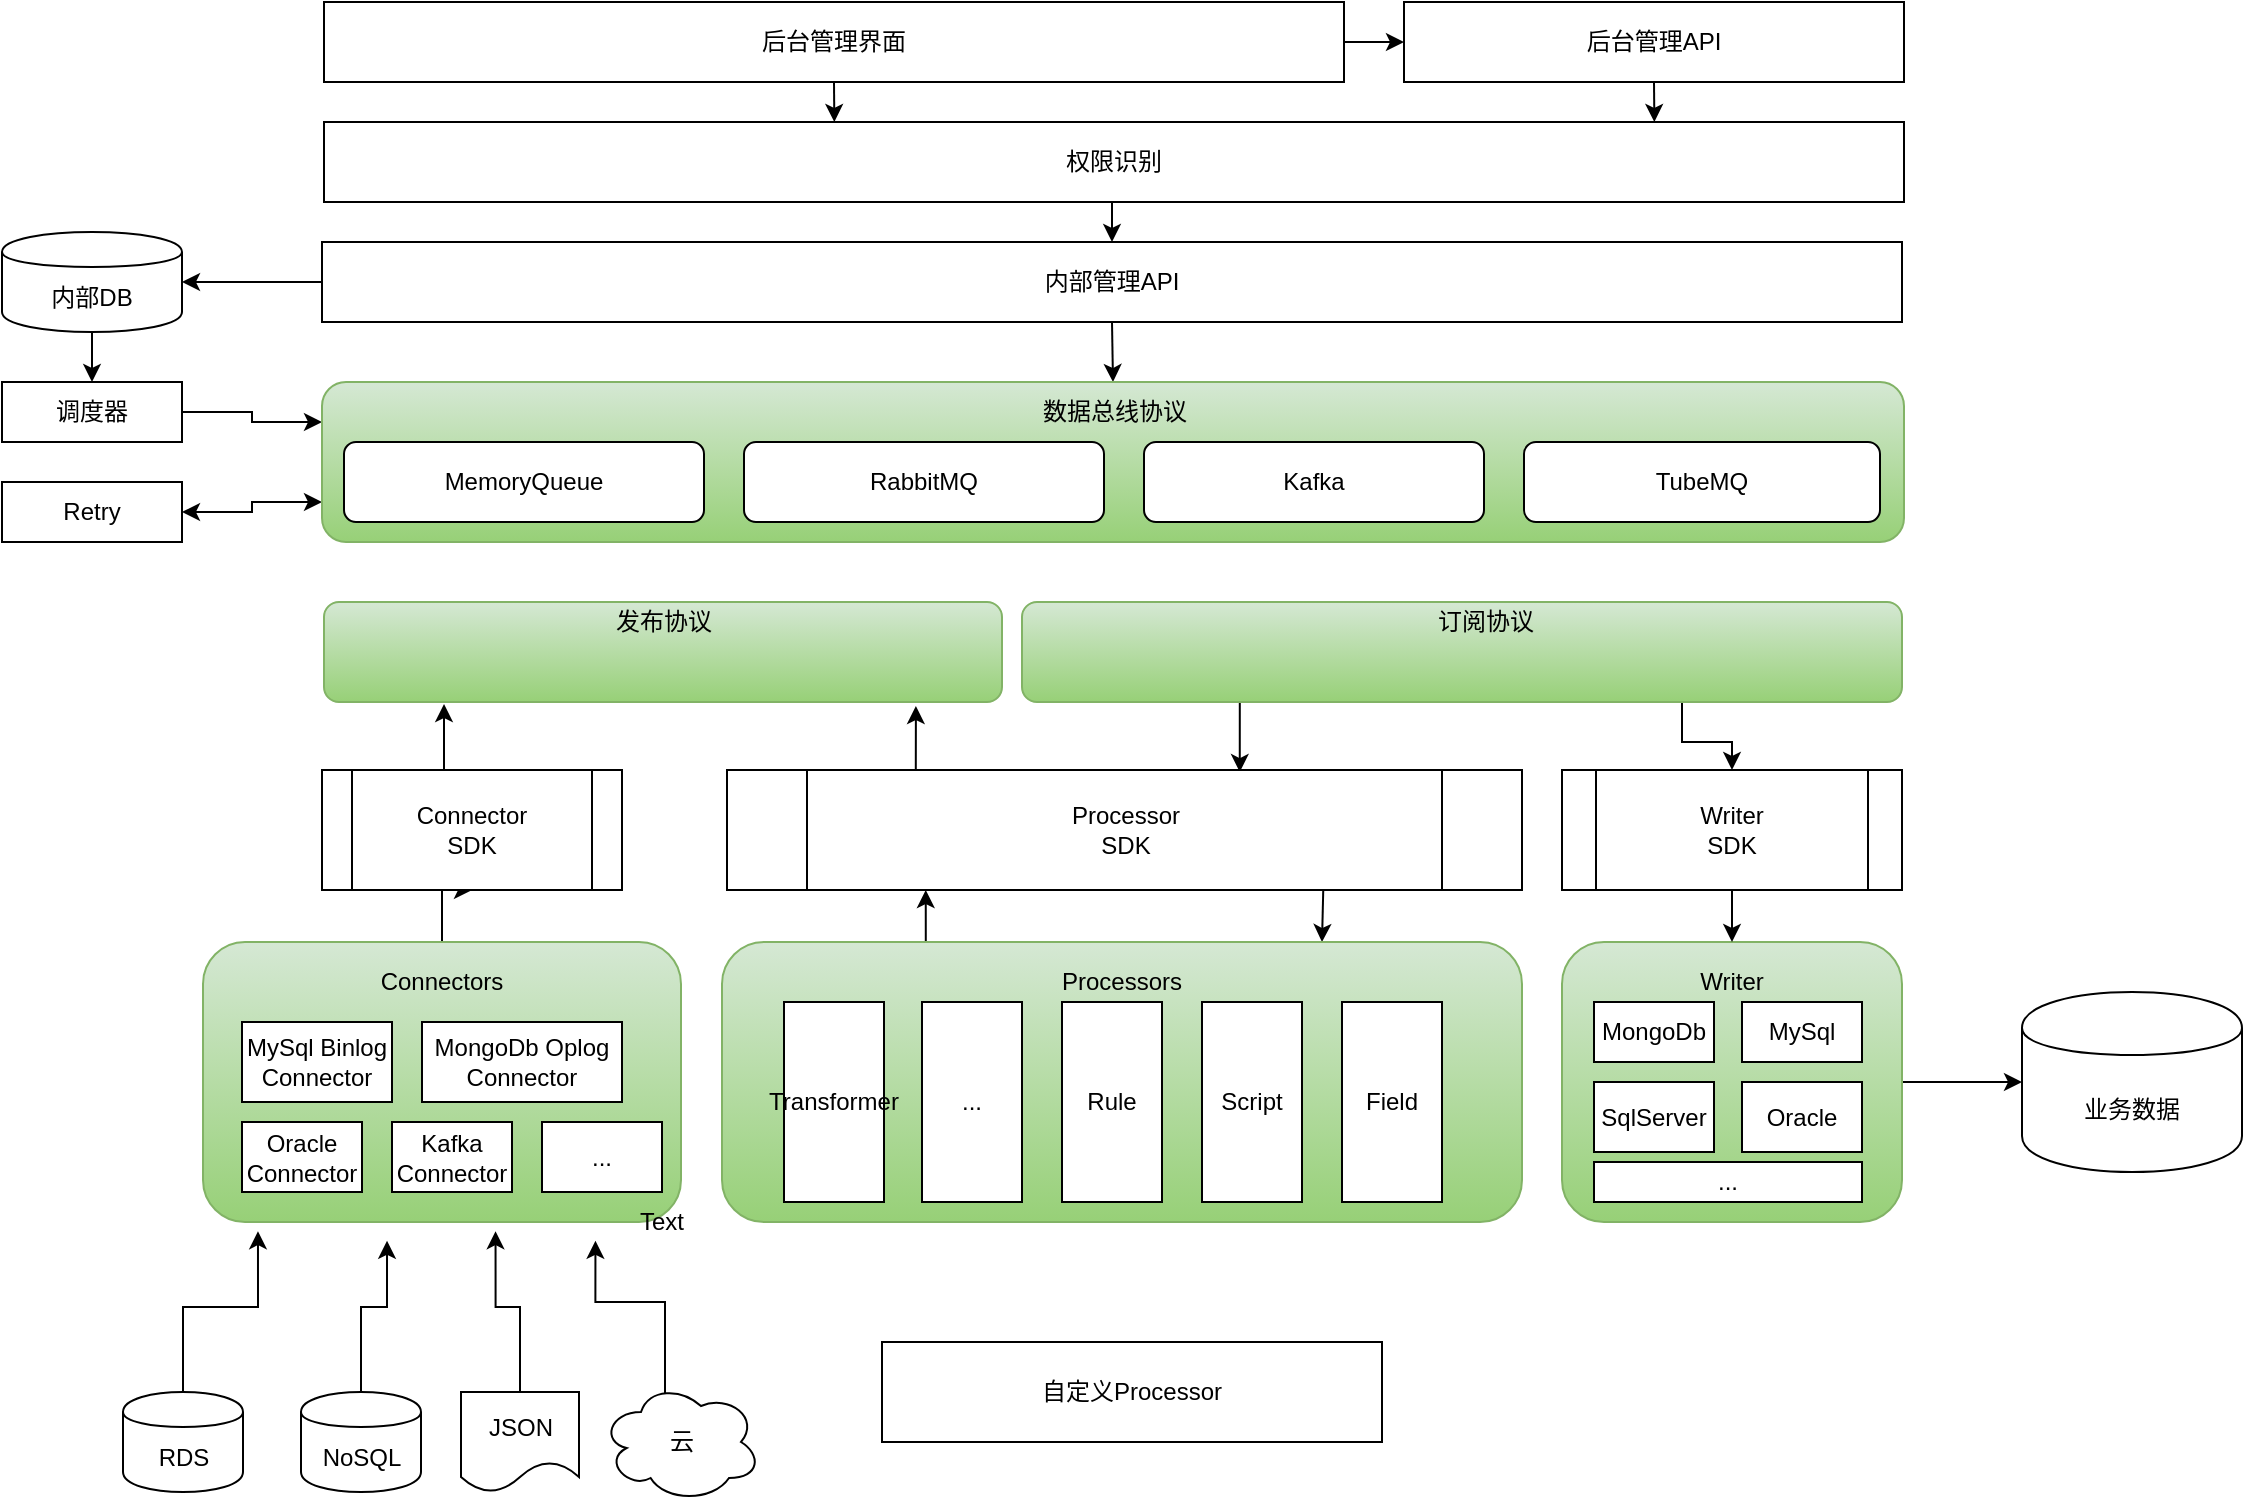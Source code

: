 <mxfile version="12.9.9" type="device"><diagram id="prtHgNgQTEPvFCAcTncT" name="Page-1"><mxGraphModel dx="852" dy="494" grid="1" gridSize="10" guides="1" tooltips="1" connect="1" arrows="1" fold="1" page="1" pageScale="1" pageWidth="1169" pageHeight="827" math="0" shadow="0"><root><mxCell id="0"/><mxCell id="1" parent="0"/><mxCell id="JDodp294kLopNiQAH1SV-3" value="" style="edgeStyle=orthogonalEdgeStyle;rounded=0;orthogonalLoop=1;jettySize=auto;html=1;" parent="1" source="JDodp294kLopNiQAH1SV-1" target="JDodp294kLopNiQAH1SV-2" edge="1"><mxGeometry relative="1" as="geometry"/></mxCell><mxCell id="JDodp294kLopNiQAH1SV-10" style="edgeStyle=orthogonalEdgeStyle;rounded=0;orthogonalLoop=1;jettySize=auto;html=1;exitX=0.5;exitY=1;exitDx=0;exitDy=0;entryX=0.323;entryY=0;entryDx=0;entryDy=0;entryPerimeter=0;" parent="1" source="JDodp294kLopNiQAH1SV-1" target="JDodp294kLopNiQAH1SV-4" edge="1"><mxGeometry relative="1" as="geometry"/></mxCell><mxCell id="JDodp294kLopNiQAH1SV-1" value="后台管理界面" style="rounded=0;whiteSpace=wrap;html=1;" parent="1" vertex="1"><mxGeometry x="201" y="30" width="510" height="40" as="geometry"/></mxCell><mxCell id="JDodp294kLopNiQAH1SV-9" style="edgeStyle=orthogonalEdgeStyle;rounded=0;orthogonalLoop=1;jettySize=auto;html=1;exitX=0.5;exitY=1;exitDx=0;exitDy=0;entryX=0.842;entryY=0;entryDx=0;entryDy=0;entryPerimeter=0;" parent="1" source="JDodp294kLopNiQAH1SV-2" target="JDodp294kLopNiQAH1SV-4" edge="1"><mxGeometry relative="1" as="geometry"/></mxCell><mxCell id="JDodp294kLopNiQAH1SV-2" value="后台管理API" style="rounded=0;whiteSpace=wrap;html=1;" parent="1" vertex="1"><mxGeometry x="741" y="30" width="250" height="40" as="geometry"/></mxCell><mxCell id="JDodp294kLopNiQAH1SV-13" style="edgeStyle=orthogonalEdgeStyle;rounded=0;orthogonalLoop=1;jettySize=auto;html=1;exitX=0.5;exitY=1;exitDx=0;exitDy=0;entryX=0.5;entryY=0;entryDx=0;entryDy=0;" parent="1" source="JDodp294kLopNiQAH1SV-4" target="JDodp294kLopNiQAH1SV-11" edge="1"><mxGeometry relative="1" as="geometry"/></mxCell><mxCell id="JDodp294kLopNiQAH1SV-4" value="权限识别" style="rounded=0;whiteSpace=wrap;html=1;" parent="1" vertex="1"><mxGeometry x="201" y="90" width="790" height="40" as="geometry"/></mxCell><mxCell id="JDodp294kLopNiQAH1SV-16" style="edgeStyle=orthogonalEdgeStyle;rounded=0;orthogonalLoop=1;jettySize=auto;html=1;exitX=0.5;exitY=1;exitDx=0;exitDy=0;entryX=0.5;entryY=0;entryDx=0;entryDy=0;" parent="1" source="JDodp294kLopNiQAH1SV-11" target="JDodp294kLopNiQAH1SV-15" edge="1"><mxGeometry relative="1" as="geometry"/></mxCell><mxCell id="JDodp294kLopNiQAH1SV-36" style="edgeStyle=orthogonalEdgeStyle;rounded=0;orthogonalLoop=1;jettySize=auto;html=1;exitX=0;exitY=0.5;exitDx=0;exitDy=0;entryX=1;entryY=0.5;entryDx=0;entryDy=0;" parent="1" source="JDodp294kLopNiQAH1SV-11" target="JDodp294kLopNiQAH1SV-34" edge="1"><mxGeometry relative="1" as="geometry"/></mxCell><mxCell id="JDodp294kLopNiQAH1SV-11" value="内部管理API" style="rounded=0;whiteSpace=wrap;html=1;" parent="1" vertex="1"><mxGeometry x="200" y="150" width="790" height="40" as="geometry"/></mxCell><mxCell id="JDodp294kLopNiQAH1SV-30" value="" style="rounded=1;whiteSpace=wrap;html=1;gradientColor=#97d077;fillColor=#d5e8d4;strokeColor=#82b366;" parent="1" vertex="1"><mxGeometry x="201" y="330" width="339" height="50" as="geometry"/></mxCell><mxCell id="JDodp294kLopNiQAH1SV-39" style="edgeStyle=orthogonalEdgeStyle;rounded=0;orthogonalLoop=1;jettySize=auto;html=1;exitX=1;exitY=0.5;exitDx=0;exitDy=0;entryX=0;entryY=0.25;entryDx=0;entryDy=0;" parent="1" source="JDodp294kLopNiQAH1SV-31" target="JDodp294kLopNiQAH1SV-15" edge="1"><mxGeometry relative="1" as="geometry"><mxPoint x="190" y="240" as="targetPoint"/></mxGeometry></mxCell><mxCell id="JDodp294kLopNiQAH1SV-31" value="调度器" style="rounded=0;whiteSpace=wrap;html=1;" parent="1" vertex="1"><mxGeometry x="40" y="220" width="90" height="30" as="geometry"/></mxCell><mxCell id="JDodp294kLopNiQAH1SV-37" style="edgeStyle=orthogonalEdgeStyle;rounded=0;orthogonalLoop=1;jettySize=auto;html=1;exitX=0.5;exitY=1;exitDx=0;exitDy=0;entryX=0.5;entryY=0;entryDx=0;entryDy=0;" parent="1" source="JDodp294kLopNiQAH1SV-34" target="JDodp294kLopNiQAH1SV-31" edge="1"><mxGeometry relative="1" as="geometry"/></mxCell><mxCell id="JDodp294kLopNiQAH1SV-34" value="内部DB" style="shape=cylinder;whiteSpace=wrap;html=1;boundedLbl=1;backgroundOutline=1;" parent="1" vertex="1"><mxGeometry x="40" y="145" width="90" height="50" as="geometry"/></mxCell><mxCell id="JDodp294kLopNiQAH1SV-64" style="edgeStyle=orthogonalEdgeStyle;rounded=0;orthogonalLoop=1;jettySize=auto;html=1;exitX=0.25;exitY=0;exitDx=0;exitDy=0;entryX=0.5;entryY=1;entryDx=0;entryDy=0;startArrow=none;startFill=0;" parent="1" source="JDodp294kLopNiQAH1SV-40" target="JDodp294kLopNiQAH1SV-60" edge="1"><mxGeometry relative="1" as="geometry"><Array as="points"><mxPoint x="260" y="550"/></Array></mxGeometry></mxCell><mxCell id="JDodp294kLopNiQAH1SV-40" value="" style="rounded=1;whiteSpace=wrap;html=1;gradientColor=#97d077;fillColor=#d5e8d4;strokeColor=#82b366;" parent="1" vertex="1"><mxGeometry x="140.5" y="500" width="239" height="140" as="geometry"/></mxCell><mxCell id="JDodp294kLopNiQAH1SV-42" value="发布协议" style="text;html=1;strokeColor=none;fillColor=none;align=center;verticalAlign=middle;whiteSpace=wrap;rounded=0;" parent="1" vertex="1"><mxGeometry x="338.5" y="330" width="64" height="20" as="geometry"/></mxCell><mxCell id="JDodp294kLopNiQAH1SV-45" style="edgeStyle=orthogonalEdgeStyle;rounded=0;orthogonalLoop=1;jettySize=auto;html=1;exitX=0.5;exitY=1;exitDx=0;exitDy=0;" parent="1" edge="1"><mxGeometry relative="1" as="geometry"><mxPoint x="85" y="310" as="sourcePoint"/><mxPoint x="85" y="310" as="targetPoint"/></mxGeometry></mxCell><mxCell id="JDodp294kLopNiQAH1SV-48" style="edgeStyle=orthogonalEdgeStyle;rounded=0;orthogonalLoop=1;jettySize=auto;html=1;exitX=1;exitY=0.5;exitDx=0;exitDy=0;entryX=0;entryY=0.75;entryDx=0;entryDy=0;startArrow=classic;startFill=1;" parent="1" source="JDodp294kLopNiQAH1SV-47" target="JDodp294kLopNiQAH1SV-15" edge="1"><mxGeometry relative="1" as="geometry"/></mxCell><mxCell id="JDodp294kLopNiQAH1SV-47" value="Retry" style="rounded=0;whiteSpace=wrap;html=1;" parent="1" vertex="1"><mxGeometry x="40" y="270" width="90" height="30" as="geometry"/></mxCell><mxCell id="JDodp294kLopNiQAH1SV-51" value="" style="group" parent="1" vertex="1" connectable="0"><mxGeometry x="100.5" y="720" width="319" height="60" as="geometry"/></mxCell><mxCell id="JDodp294kLopNiQAH1SV-25" value="RDS" style="shape=cylinder;whiteSpace=wrap;html=1;boundedLbl=1;backgroundOutline=1;" parent="JDodp294kLopNiQAH1SV-51" vertex="1"><mxGeometry y="5" width="60" height="50" as="geometry"/></mxCell><mxCell id="JDodp294kLopNiQAH1SV-26" value="NoSQL" style="shape=cylinder;whiteSpace=wrap;html=1;boundedLbl=1;backgroundOutline=1;" parent="JDodp294kLopNiQAH1SV-51" vertex="1"><mxGeometry x="89" y="5" width="60" height="50" as="geometry"/></mxCell><mxCell id="JDodp294kLopNiQAH1SV-49" value="JSON" style="shape=document;whiteSpace=wrap;html=1;boundedLbl=1;" parent="JDodp294kLopNiQAH1SV-51" vertex="1"><mxGeometry x="169" y="5" width="59" height="50" as="geometry"/></mxCell><mxCell id="JDodp294kLopNiQAH1SV-50" value="云" style="ellipse;shape=cloud;whiteSpace=wrap;html=1;" parent="JDodp294kLopNiQAH1SV-51" vertex="1"><mxGeometry x="239" width="80" height="60" as="geometry"/></mxCell><mxCell id="JDodp294kLopNiQAH1SV-52" value="" style="group" parent="1" vertex="1" connectable="0"><mxGeometry x="200" y="220" width="791" height="80" as="geometry"/></mxCell><mxCell id="JDodp294kLopNiQAH1SV-15" value="" style="rounded=1;whiteSpace=wrap;html=1;fillColor=#d5e8d4;strokeColor=#82b366;gradientColor=#97d077;labelPosition=center;verticalLabelPosition=top;align=center;verticalAlign=bottom;" parent="JDodp294kLopNiQAH1SV-52" vertex="1"><mxGeometry width="791" height="80" as="geometry"/></mxCell><mxCell id="JDodp294kLopNiQAH1SV-17" value="RabbitMQ" style="rounded=1;whiteSpace=wrap;html=1;" parent="JDodp294kLopNiQAH1SV-52" vertex="1"><mxGeometry x="211" y="30" width="180" height="40" as="geometry"/></mxCell><mxCell id="JDodp294kLopNiQAH1SV-18" value="Kafka" style="rounded=1;whiteSpace=wrap;html=1;" parent="JDodp294kLopNiQAH1SV-52" vertex="1"><mxGeometry x="411" y="30" width="170" height="40" as="geometry"/></mxCell><mxCell id="JDodp294kLopNiQAH1SV-19" value="TubeMQ" style="rounded=1;whiteSpace=wrap;html=1;" parent="JDodp294kLopNiQAH1SV-52" vertex="1"><mxGeometry x="601" y="30" width="178" height="40" as="geometry"/></mxCell><mxCell id="JDodp294kLopNiQAH1SV-20" value="数据总线协议" style="text;html=1;strokeColor=none;fillColor=none;align=center;verticalAlign=middle;whiteSpace=wrap;rounded=0;" parent="JDodp294kLopNiQAH1SV-52" vertex="1"><mxGeometry x="352.5" y="5" width="87" height="20" as="geometry"/></mxCell><mxCell id="JDodp294kLopNiQAH1SV-29" value="MemoryQueue" style="rounded=1;whiteSpace=wrap;html=1;" parent="JDodp294kLopNiQAH1SV-52" vertex="1"><mxGeometry x="11" y="30" width="180" height="40" as="geometry"/></mxCell><mxCell id="JDodp294kLopNiQAH1SV-86" style="edgeStyle=orthogonalEdgeStyle;rounded=0;orthogonalLoop=1;jettySize=auto;html=1;exitX=0.25;exitY=1;exitDx=0;exitDy=0;entryX=0.645;entryY=0.017;entryDx=0;entryDy=0;entryPerimeter=0;startArrow=none;startFill=0;" parent="1" source="JDodp294kLopNiQAH1SV-53" target="JDodp294kLopNiQAH1SV-65" edge="1"><mxGeometry relative="1" as="geometry"/></mxCell><mxCell id="JDodp294kLopNiQAH1SV-88" style="edgeStyle=orthogonalEdgeStyle;rounded=0;orthogonalLoop=1;jettySize=auto;html=1;exitX=0.75;exitY=1;exitDx=0;exitDy=0;entryX=0.5;entryY=0;entryDx=0;entryDy=0;startArrow=none;startFill=0;" parent="1" source="JDodp294kLopNiQAH1SV-53" target="JDodp294kLopNiQAH1SV-83" edge="1"><mxGeometry relative="1" as="geometry"/></mxCell><mxCell id="JDodp294kLopNiQAH1SV-53" value="" style="rounded=1;whiteSpace=wrap;html=1;gradientColor=#97d077;fillColor=#d5e8d4;strokeColor=#82b366;" parent="1" vertex="1"><mxGeometry x="550" y="330" width="440" height="50" as="geometry"/></mxCell><mxCell id="JDodp294kLopNiQAH1SV-54" value="订阅协议" style="text;html=1;strokeColor=none;fillColor=none;align=center;verticalAlign=middle;whiteSpace=wrap;rounded=0;" parent="1" vertex="1"><mxGeometry x="750" y="330" width="64" height="20" as="geometry"/></mxCell><mxCell id="JDodp294kLopNiQAH1SV-55" style="edgeStyle=orthogonalEdgeStyle;rounded=0;orthogonalLoop=1;jettySize=auto;html=1;exitX=0.5;exitY=0;exitDx=0;exitDy=0;entryX=0.115;entryY=1.033;entryDx=0;entryDy=0;entryPerimeter=0;startArrow=none;startFill=0;" parent="1" source="JDodp294kLopNiQAH1SV-25" target="JDodp294kLopNiQAH1SV-40" edge="1"><mxGeometry relative="1" as="geometry"/></mxCell><mxCell id="JDodp294kLopNiQAH1SV-56" style="edgeStyle=orthogonalEdgeStyle;rounded=0;orthogonalLoop=1;jettySize=auto;html=1;exitX=0.5;exitY=0;exitDx=0;exitDy=0;entryX=0.385;entryY=1.067;entryDx=0;entryDy=0;entryPerimeter=0;startArrow=none;startFill=0;" parent="1" source="JDodp294kLopNiQAH1SV-26" target="JDodp294kLopNiQAH1SV-40" edge="1"><mxGeometry relative="1" as="geometry"/></mxCell><mxCell id="JDodp294kLopNiQAH1SV-57" style="edgeStyle=orthogonalEdgeStyle;rounded=0;orthogonalLoop=1;jettySize=auto;html=1;exitX=0.5;exitY=0;exitDx=0;exitDy=0;entryX=0.612;entryY=1.033;entryDx=0;entryDy=0;entryPerimeter=0;startArrow=none;startFill=0;" parent="1" source="JDodp294kLopNiQAH1SV-49" target="JDodp294kLopNiQAH1SV-40" edge="1"><mxGeometry relative="1" as="geometry"/></mxCell><mxCell id="JDodp294kLopNiQAH1SV-59" style="edgeStyle=orthogonalEdgeStyle;rounded=0;orthogonalLoop=1;jettySize=auto;html=1;exitX=0.4;exitY=0.1;exitDx=0;exitDy=0;exitPerimeter=0;entryX=0.821;entryY=1.067;entryDx=0;entryDy=0;entryPerimeter=0;startArrow=none;startFill=0;" parent="1" source="JDodp294kLopNiQAH1SV-50" target="JDodp294kLopNiQAH1SV-40" edge="1"><mxGeometry relative="1" as="geometry"/></mxCell><mxCell id="JDodp294kLopNiQAH1SV-63" style="edgeStyle=orthogonalEdgeStyle;rounded=0;orthogonalLoop=1;jettySize=auto;html=1;exitX=0.5;exitY=0;exitDx=0;exitDy=0;entryX=0.177;entryY=1.02;entryDx=0;entryDy=0;entryPerimeter=0;startArrow=none;startFill=0;" parent="1" source="JDodp294kLopNiQAH1SV-60" target="JDodp294kLopNiQAH1SV-30" edge="1"><mxGeometry relative="1" as="geometry"/></mxCell><mxCell id="JDodp294kLopNiQAH1SV-60" value="Connector&lt;br&gt;SDK" style="shape=process;whiteSpace=wrap;html=1;backgroundOutline=1;" parent="1" vertex="1"><mxGeometry x="200" y="414" width="150" height="60" as="geometry"/></mxCell><mxCell id="JDodp294kLopNiQAH1SV-87" style="edgeStyle=orthogonalEdgeStyle;rounded=0;orthogonalLoop=1;jettySize=auto;html=1;exitX=0.25;exitY=0;exitDx=0;exitDy=0;entryX=0.873;entryY=1.04;entryDx=0;entryDy=0;entryPerimeter=0;startArrow=none;startFill=0;" parent="1" source="JDodp294kLopNiQAH1SV-65" target="JDodp294kLopNiQAH1SV-30" edge="1"><mxGeometry relative="1" as="geometry"/></mxCell><mxCell id="JDodp294kLopNiQAH1SV-90" style="edgeStyle=orthogonalEdgeStyle;rounded=0;orthogonalLoop=1;jettySize=auto;html=1;exitX=0.75;exitY=1;exitDx=0;exitDy=0;entryX=0.75;entryY=0;entryDx=0;entryDy=0;startArrow=none;startFill=0;" parent="1" source="JDodp294kLopNiQAH1SV-65" target="JDodp294kLopNiQAH1SV-70" edge="1"><mxGeometry relative="1" as="geometry"/></mxCell><mxCell id="JDodp294kLopNiQAH1SV-65" value="Processor&lt;br&gt;SDK" style="shape=process;whiteSpace=wrap;html=1;backgroundOutline=1;" parent="1" vertex="1"><mxGeometry x="402.5" y="414" width="397.5" height="60" as="geometry"/></mxCell><mxCell id="JDodp294kLopNiQAH1SV-91" style="edgeStyle=orthogonalEdgeStyle;rounded=0;orthogonalLoop=1;jettySize=auto;html=1;exitX=0.25;exitY=0;exitDx=0;exitDy=0;entryX=0.25;entryY=1;entryDx=0;entryDy=0;startArrow=none;startFill=0;" parent="1" source="JDodp294kLopNiQAH1SV-70" target="JDodp294kLopNiQAH1SV-65" edge="1"><mxGeometry relative="1" as="geometry"/></mxCell><mxCell id="JDodp294kLopNiQAH1SV-70" value="" style="rounded=1;whiteSpace=wrap;html=1;gradientColor=#97d077;fillColor=#d5e8d4;strokeColor=#82b366;" parent="1" vertex="1"><mxGeometry x="400" y="500" width="400" height="140" as="geometry"/></mxCell><mxCell id="JDodp294kLopNiQAH1SV-71" value="Text" style="text;html=1;strokeColor=none;fillColor=none;align=center;verticalAlign=middle;whiteSpace=wrap;rounded=0;" parent="1" vertex="1"><mxGeometry x="350" y="630" width="40" height="20" as="geometry"/></mxCell><mxCell id="JDodp294kLopNiQAH1SV-72" value="Connectors" style="text;html=1;strokeColor=none;fillColor=none;align=center;verticalAlign=middle;whiteSpace=wrap;rounded=0;" parent="1" vertex="1"><mxGeometry x="240" y="510" width="40" height="20" as="geometry"/></mxCell><mxCell id="JDodp294kLopNiQAH1SV-74" value="MySql Binlog&lt;br&gt;Connector" style="rounded=0;whiteSpace=wrap;html=1;" parent="1" vertex="1"><mxGeometry x="160" y="540" width="75" height="40" as="geometry"/></mxCell><mxCell id="JDodp294kLopNiQAH1SV-75" value="MongoDb Oplog&lt;br&gt;Connector" style="rounded=0;whiteSpace=wrap;html=1;" parent="1" vertex="1"><mxGeometry x="250" y="540" width="100" height="40" as="geometry"/></mxCell><mxCell id="JDodp294kLopNiQAH1SV-76" value="Oracle&lt;br&gt;Connector" style="rounded=0;whiteSpace=wrap;html=1;" parent="1" vertex="1"><mxGeometry x="160" y="590" width="60" height="35" as="geometry"/></mxCell><mxCell id="JDodp294kLopNiQAH1SV-78" value="Kafka&lt;br&gt;Connector" style="rounded=0;whiteSpace=wrap;html=1;" parent="1" vertex="1"><mxGeometry x="235" y="590" width="60" height="35" as="geometry"/></mxCell><mxCell id="JDodp294kLopNiQAH1SV-79" value="..." style="rounded=0;whiteSpace=wrap;html=1;" parent="1" vertex="1"><mxGeometry x="310" y="590" width="60" height="35" as="geometry"/></mxCell><mxCell id="JDodp294kLopNiQAH1SV-80" value="业务数据" style="shape=cylinder;whiteSpace=wrap;html=1;boundedLbl=1;backgroundOutline=1;" parent="1" vertex="1"><mxGeometry x="1050" y="525" width="110" height="90" as="geometry"/></mxCell><mxCell id="JDodp294kLopNiQAH1SV-82" style="edgeStyle=orthogonalEdgeStyle;rounded=0;orthogonalLoop=1;jettySize=auto;html=1;exitX=1;exitY=0.5;exitDx=0;exitDy=0;entryX=0;entryY=0.5;entryDx=0;entryDy=0;startArrow=none;startFill=0;" parent="1" source="JDodp294kLopNiQAH1SV-81" target="JDodp294kLopNiQAH1SV-80" edge="1"><mxGeometry relative="1" as="geometry"/></mxCell><mxCell id="JDodp294kLopNiQAH1SV-81" value="" style="rounded=1;whiteSpace=wrap;html=1;gradientColor=#97d077;fillColor=#d5e8d4;strokeColor=#82b366;" parent="1" vertex="1"><mxGeometry x="820" y="500" width="170" height="140" as="geometry"/></mxCell><mxCell id="JDodp294kLopNiQAH1SV-89" style="edgeStyle=orthogonalEdgeStyle;rounded=0;orthogonalLoop=1;jettySize=auto;html=1;exitX=0.5;exitY=1;exitDx=0;exitDy=0;entryX=0.5;entryY=0;entryDx=0;entryDy=0;startArrow=none;startFill=0;" parent="1" source="JDodp294kLopNiQAH1SV-83" target="JDodp294kLopNiQAH1SV-81" edge="1"><mxGeometry relative="1" as="geometry"/></mxCell><mxCell id="JDodp294kLopNiQAH1SV-83" value="Writer&lt;br&gt;SDK" style="shape=process;whiteSpace=wrap;html=1;backgroundOutline=1;" parent="1" vertex="1"><mxGeometry x="820" y="414" width="170" height="60" as="geometry"/></mxCell><mxCell id="JDodp294kLopNiQAH1SV-92" value="自定义Processor" style="rounded=0;whiteSpace=wrap;html=1;" parent="1" vertex="1"><mxGeometry x="480" y="700" width="250" height="50" as="geometry"/></mxCell><mxCell id="JDodp294kLopNiQAH1SV-93" value="Processors" style="text;html=1;strokeColor=none;fillColor=none;align=center;verticalAlign=middle;whiteSpace=wrap;rounded=0;" parent="1" vertex="1"><mxGeometry x="580" y="510" width="40" height="20" as="geometry"/></mxCell><mxCell id="JDodp294kLopNiQAH1SV-94" value="Writer" style="text;html=1;strokeColor=none;fillColor=none;align=center;verticalAlign=middle;whiteSpace=wrap;rounded=0;" parent="1" vertex="1"><mxGeometry x="885" y="510" width="40" height="20" as="geometry"/></mxCell><mxCell id="JDodp294kLopNiQAH1SV-95" value="MongoDb" style="rounded=0;whiteSpace=wrap;html=1;" parent="1" vertex="1"><mxGeometry x="836" y="530" width="60" height="30" as="geometry"/></mxCell><mxCell id="JDodp294kLopNiQAH1SV-97" value="MySql" style="rounded=0;whiteSpace=wrap;html=1;" parent="1" vertex="1"><mxGeometry x="910" y="530" width="60" height="30" as="geometry"/></mxCell><mxCell id="JDodp294kLopNiQAH1SV-98" value="SqlServer" style="rounded=0;whiteSpace=wrap;html=1;" parent="1" vertex="1"><mxGeometry x="836" y="570" width="60" height="35" as="geometry"/></mxCell><mxCell id="JDodp294kLopNiQAH1SV-99" value="Oracle" style="rounded=0;whiteSpace=wrap;html=1;" parent="1" vertex="1"><mxGeometry x="910" y="570" width="60" height="35" as="geometry"/></mxCell><mxCell id="JDodp294kLopNiQAH1SV-100" value="..." style="rounded=0;whiteSpace=wrap;html=1;" parent="1" vertex="1"><mxGeometry x="836" y="610" width="134" height="20" as="geometry"/></mxCell><mxCell id="JDodp294kLopNiQAH1SV-101" value="Field" style="rounded=0;whiteSpace=wrap;html=1;" parent="1" vertex="1"><mxGeometry x="710" y="530" width="50" height="100" as="geometry"/></mxCell><mxCell id="JDodp294kLopNiQAH1SV-102" value="Rule" style="rounded=0;whiteSpace=wrap;html=1;" parent="1" vertex="1"><mxGeometry x="570" y="530" width="50" height="100" as="geometry"/></mxCell><mxCell id="JDodp294kLopNiQAH1SV-105" value="Script" style="rounded=0;whiteSpace=wrap;html=1;" parent="1" vertex="1"><mxGeometry x="640" y="530" width="50" height="100" as="geometry"/></mxCell><mxCell id="vjWAPW6bM0E9JKDa5Km2-1" value="..." style="rounded=0;whiteSpace=wrap;html=1;" vertex="1" parent="1"><mxGeometry x="500" y="530" width="50" height="100" as="geometry"/></mxCell><mxCell id="vjWAPW6bM0E9JKDa5Km2-2" value="Transformer" style="rounded=0;whiteSpace=wrap;html=1;" vertex="1" parent="1"><mxGeometry x="431" y="530" width="50" height="100" as="geometry"/></mxCell></root></mxGraphModel></diagram></mxfile>